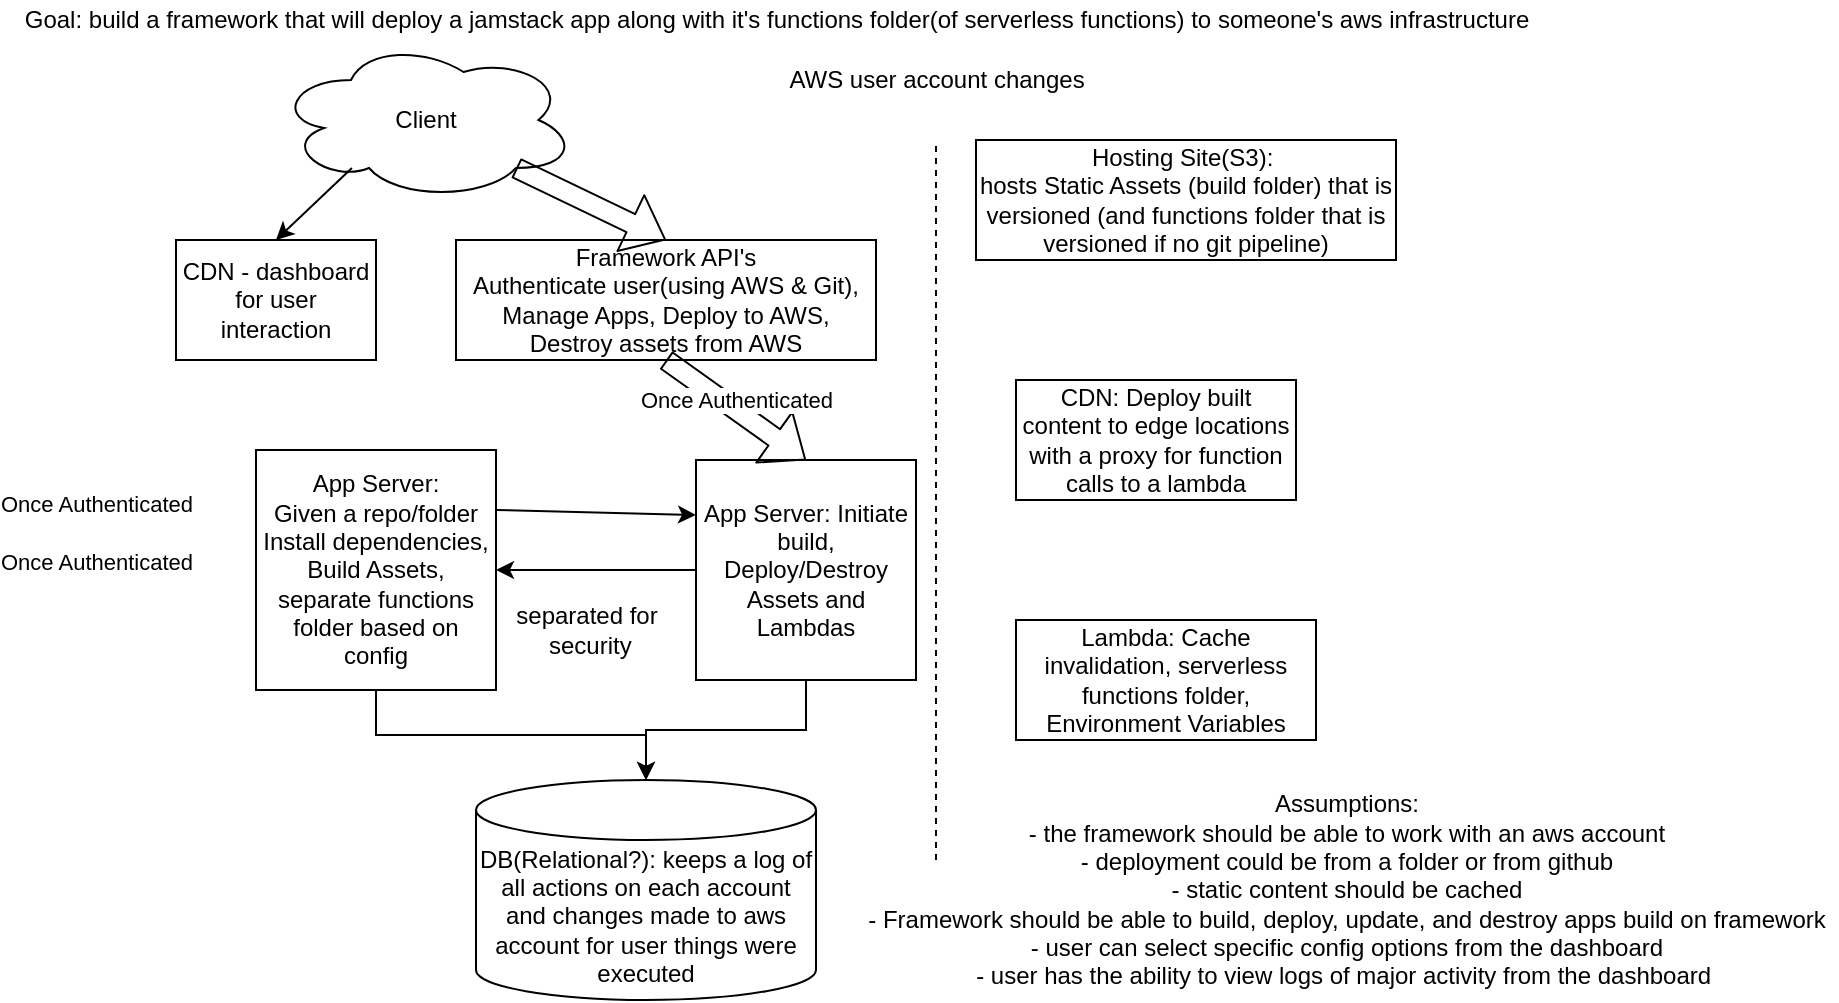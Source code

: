 <mxfile version="14.4.4" type="github">
  <diagram id="vptrXCl3eBL0qagWzHTh" name="Page-1">
    <mxGraphModel dx="1755" dy="538" grid="1" gridSize="10" guides="1" tooltips="1" connect="1" arrows="1" fold="1" page="1" pageScale="1" pageWidth="850" pageHeight="1100" math="0" shadow="0">
      <root>
        <mxCell id="0" />
        <mxCell id="1" parent="0" />
        <mxCell id="0d4SWGi4w7tMZuIVvqr7-1" value="Client" style="ellipse;shape=cloud;whiteSpace=wrap;html=1;" vertex="1" parent="1">
          <mxGeometry x="70" y="30" width="150" height="80" as="geometry" />
        </mxCell>
        <mxCell id="0d4SWGi4w7tMZuIVvqr7-2" value="DB(Relational?): keeps a log of all actions on each account and changes made to aws account for user things were executed" style="shape=cylinder3;whiteSpace=wrap;html=1;boundedLbl=1;backgroundOutline=1;size=15;" vertex="1" parent="1">
          <mxGeometry x="170" y="400" width="170" height="110" as="geometry" />
        </mxCell>
        <mxCell id="0d4SWGi4w7tMZuIVvqr7-3" value="" style="endArrow=none;dashed=1;html=1;" edge="1" parent="1">
          <mxGeometry width="50" height="50" relative="1" as="geometry">
            <mxPoint x="400" y="440" as="sourcePoint" />
            <mxPoint x="400" y="80" as="targetPoint" />
          </mxGeometry>
        </mxCell>
        <mxCell id="0d4SWGi4w7tMZuIVvqr7-4" value="CDN - dashboard for user interaction" style="rounded=0;whiteSpace=wrap;html=1;" vertex="1" parent="1">
          <mxGeometry x="20" y="130" width="100" height="60" as="geometry" />
        </mxCell>
        <mxCell id="0d4SWGi4w7tMZuIVvqr7-5" value="Framework API&#39;s&lt;br&gt;Authenticate user(using AWS &amp;amp; Git), Manage Apps, Deploy to AWS, Destroy assets from AWS" style="rounded=0;whiteSpace=wrap;html=1;" vertex="1" parent="1">
          <mxGeometry x="160" y="130" width="210" height="60" as="geometry" />
        </mxCell>
        <mxCell id="0d4SWGi4w7tMZuIVvqr7-16" value="" style="edgeStyle=orthogonalEdgeStyle;rounded=0;orthogonalLoop=1;jettySize=auto;html=1;" edge="1" parent="1" source="0d4SWGi4w7tMZuIVvqr7-6" target="0d4SWGi4w7tMZuIVvqr7-2">
          <mxGeometry relative="1" as="geometry" />
        </mxCell>
        <mxCell id="0d4SWGi4w7tMZuIVvqr7-6" value="App Server:&lt;br&gt;Given a repo/folder&lt;br&gt;Install dependencies, Build Assets, separate functions folder based on config" style="whiteSpace=wrap;html=1;aspect=fixed;" vertex="1" parent="1">
          <mxGeometry x="60" y="235" width="120" height="120" as="geometry" />
        </mxCell>
        <mxCell id="0d4SWGi4w7tMZuIVvqr7-15" value="" style="edgeStyle=orthogonalEdgeStyle;rounded=0;orthogonalLoop=1;jettySize=auto;html=1;" edge="1" parent="1" source="0d4SWGi4w7tMZuIVvqr7-7" target="0d4SWGi4w7tMZuIVvqr7-2">
          <mxGeometry relative="1" as="geometry" />
        </mxCell>
        <mxCell id="0d4SWGi4w7tMZuIVvqr7-7" value="App Server: Initiate build, Deploy/Destroy Assets and Lambdas" style="whiteSpace=wrap;html=1;aspect=fixed;" vertex="1" parent="1">
          <mxGeometry x="280" y="240" width="110" height="110" as="geometry" />
        </mxCell>
        <mxCell id="0d4SWGi4w7tMZuIVvqr7-8" value="AWS user account changes" style="text;html=1;align=center;verticalAlign=middle;resizable=0;points=[];autosize=1;" vertex="1" parent="1">
          <mxGeometry x="320" y="40" width="160" height="20" as="geometry" />
        </mxCell>
        <mxCell id="0d4SWGi4w7tMZuIVvqr7-9" value="Hosting Site(S3):&amp;nbsp;&lt;br&gt;hosts Static Assets (build folder) that is versioned (and functions folder that is versioned if no git pipeline)" style="whiteSpace=wrap;html=1;" vertex="1" parent="1">
          <mxGeometry x="420" y="80" width="210" height="60" as="geometry" />
        </mxCell>
        <mxCell id="0d4SWGi4w7tMZuIVvqr7-10" value="CDN: Deploy built content to edge locations with a proxy for function calls to a lambda" style="whiteSpace=wrap;html=1;" vertex="1" parent="1">
          <mxGeometry x="440" y="200" width="140" height="60" as="geometry" />
        </mxCell>
        <mxCell id="0d4SWGi4w7tMZuIVvqr7-11" value="Lambda: Cache invalidation, serverless functions folder, Environment Variables" style="whiteSpace=wrap;html=1;" vertex="1" parent="1">
          <mxGeometry x="440" y="320" width="150" height="60" as="geometry" />
        </mxCell>
        <mxCell id="0d4SWGi4w7tMZuIVvqr7-12" value="" style="endArrow=classic;html=1;exitX=0.253;exitY=0.8;exitDx=0;exitDy=0;exitPerimeter=0;entryX=0.5;entryY=0;entryDx=0;entryDy=0;" edge="1" parent="1" source="0d4SWGi4w7tMZuIVvqr7-1" target="0d4SWGi4w7tMZuIVvqr7-4">
          <mxGeometry width="50" height="50" relative="1" as="geometry">
            <mxPoint x="400" y="230" as="sourcePoint" />
            <mxPoint x="450" y="180" as="targetPoint" />
          </mxGeometry>
        </mxCell>
        <mxCell id="0d4SWGi4w7tMZuIVvqr7-13" value="" style="shape=flexArrow;endArrow=classic;html=1;entryX=0.5;entryY=0;entryDx=0;entryDy=0;exitX=0.8;exitY=0.8;exitDx=0;exitDy=0;exitPerimeter=0;" edge="1" parent="1" source="0d4SWGi4w7tMZuIVvqr7-1" target="0d4SWGi4w7tMZuIVvqr7-5">
          <mxGeometry width="50" height="50" relative="1" as="geometry">
            <mxPoint x="400" y="230" as="sourcePoint" />
            <mxPoint x="450" y="180" as="targetPoint" />
            <Array as="points" />
          </mxGeometry>
        </mxCell>
        <mxCell id="0d4SWGi4w7tMZuIVvqr7-14" value="" style="shape=flexArrow;endArrow=classic;html=1;exitX=0.5;exitY=1;exitDx=0;exitDy=0;entryX=0.5;entryY=0;entryDx=0;entryDy=0;" edge="1" parent="1" source="0d4SWGi4w7tMZuIVvqr7-5" target="0d4SWGi4w7tMZuIVvqr7-7">
          <mxGeometry width="50" height="50" relative="1" as="geometry">
            <mxPoint x="400" y="230" as="sourcePoint" />
            <mxPoint x="450" y="180" as="targetPoint" />
          </mxGeometry>
        </mxCell>
        <mxCell id="0d4SWGi4w7tMZuIVvqr7-17" value="" style="endArrow=classic;html=1;exitX=0;exitY=0.5;exitDx=0;exitDy=0;entryX=1;entryY=0.5;entryDx=0;entryDy=0;" edge="1" parent="1" source="0d4SWGi4w7tMZuIVvqr7-7" target="0d4SWGi4w7tMZuIVvqr7-6">
          <mxGeometry relative="1" as="geometry">
            <mxPoint x="370" y="270" as="sourcePoint" />
            <mxPoint x="179" y="277" as="targetPoint" />
          </mxGeometry>
        </mxCell>
        <mxCell id="0d4SWGi4w7tMZuIVvqr7-18" value="Once Authenticated" style="edgeLabel;resizable=0;html=1;align=center;verticalAlign=middle;" connectable="0" vertex="1" parent="0d4SWGi4w7tMZuIVvqr7-17">
          <mxGeometry relative="1" as="geometry">
            <mxPoint x="-250.3" y="-4.18" as="offset" />
          </mxGeometry>
        </mxCell>
        <mxCell id="0d4SWGi4w7tMZuIVvqr7-19" value="Once Authenticated" style="edgeLabel;resizable=0;html=1;align=center;verticalAlign=middle;" connectable="0" vertex="1" parent="1">
          <mxGeometry x="299.999" y="210.001" as="geometry" />
        </mxCell>
        <mxCell id="0d4SWGi4w7tMZuIVvqr7-20" value="separated for&lt;br&gt;&amp;nbsp;security" style="text;html=1;align=center;verticalAlign=middle;resizable=0;points=[];autosize=1;" vertex="1" parent="1">
          <mxGeometry x="180" y="310" width="90" height="30" as="geometry" />
        </mxCell>
        <mxCell id="0d4SWGi4w7tMZuIVvqr7-22" value="" style="endArrow=classic;html=1;exitX=1;exitY=0.25;exitDx=0;exitDy=0;entryX=0;entryY=0.25;entryDx=0;entryDy=0;" edge="1" parent="1" source="0d4SWGi4w7tMZuIVvqr7-6" target="0d4SWGi4w7tMZuIVvqr7-7">
          <mxGeometry relative="1" as="geometry">
            <mxPoint x="290" y="305" as="sourcePoint" />
            <mxPoint x="190" y="305" as="targetPoint" />
          </mxGeometry>
        </mxCell>
        <mxCell id="0d4SWGi4w7tMZuIVvqr7-23" value="Once Authenticated" style="edgeLabel;resizable=0;html=1;align=center;verticalAlign=middle;" connectable="0" vertex="1" parent="0d4SWGi4w7tMZuIVvqr7-22">
          <mxGeometry relative="1" as="geometry">
            <mxPoint x="-250.3" y="-4.18" as="offset" />
          </mxGeometry>
        </mxCell>
        <mxCell id="0d4SWGi4w7tMZuIVvqr7-25" value="Goal: build a framework that will deploy a jamstack app along with it&#39;s functions folder(of serverless functions) to someone&#39;s aws infrastructure" style="text;html=1;align=center;verticalAlign=middle;resizable=0;points=[];autosize=1;" vertex="1" parent="1">
          <mxGeometry x="-65" y="10" width="770" height="20" as="geometry" />
        </mxCell>
        <mxCell id="0d4SWGi4w7tMZuIVvqr7-26" value="Assumptions:&lt;br&gt;- the framework should be able to work with an aws account&lt;br&gt;- deployment could be from a folder or from github&lt;br&gt;- static content should be cached&lt;br&gt;- Framework should be able to build, deploy, update, and destroy apps build on framework&lt;br&gt;- user can select specific config options from the dashboard&lt;br&gt;- user has the ability to view logs of major activity from the dashboard&amp;nbsp;" style="text;html=1;align=center;verticalAlign=middle;resizable=0;points=[];autosize=1;" vertex="1" parent="1">
          <mxGeometry x="360" y="405" width="490" height="100" as="geometry" />
        </mxCell>
      </root>
    </mxGraphModel>
  </diagram>
</mxfile>
